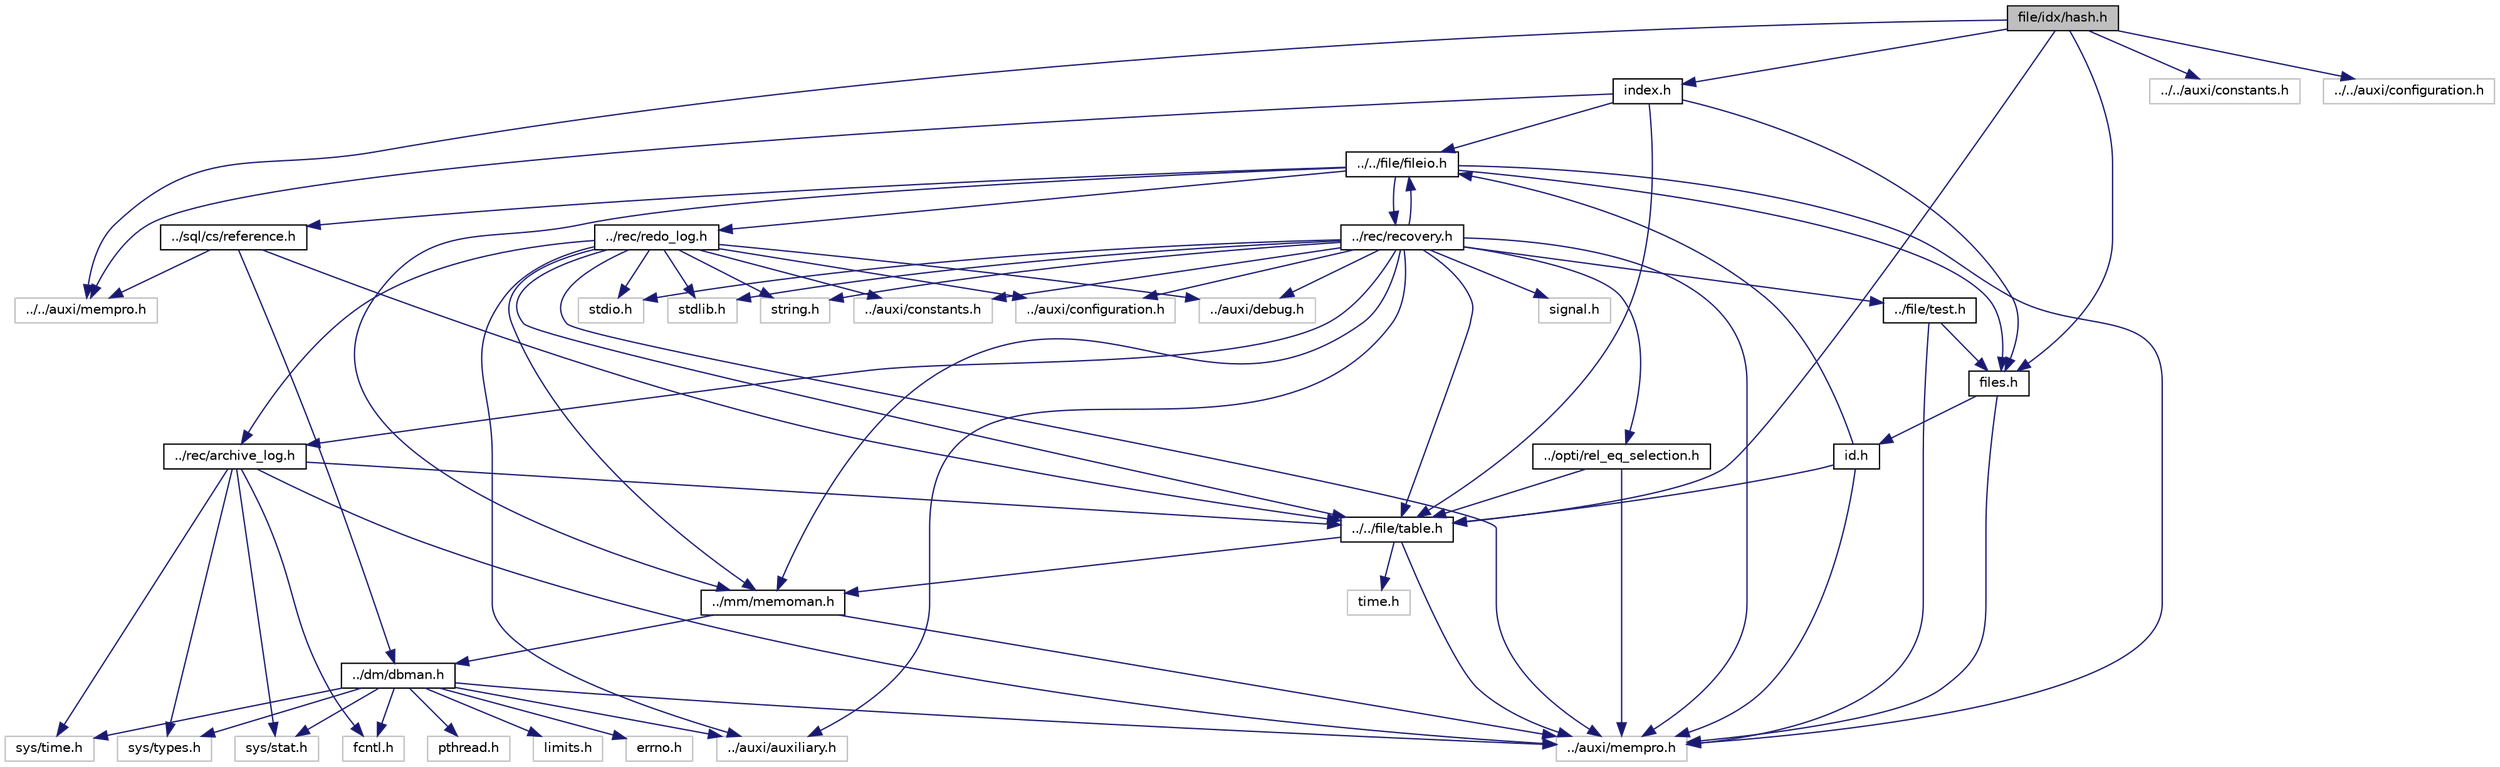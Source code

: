 digraph "file/idx/hash.h"
{
  bgcolor="transparent";
  edge [fontname="Helvetica",fontsize="10",labelfontname="Helvetica",labelfontsize="10"];
  node [fontname="Helvetica",fontsize="10",shape=record];
  Node1 [label="file/idx/hash.h",height=0.2,width=0.4,color="black", fillcolor="grey75", style="filled" fontcolor="black"];
  Node1 -> Node2 [color="midnightblue",fontsize="10",style="solid",fontname="Helvetica"];
  Node2 [label="index.h",height=0.2,width=0.4,color="black",URL="$index_8h.html"];
  Node2 -> Node3 [color="midnightblue",fontsize="10",style="solid",fontname="Helvetica"];
  Node3 [label="../../auxi/mempro.h",height=0.2,width=0.4,color="grey75"];
  Node2 -> Node4 [color="midnightblue",fontsize="10",style="solid",fontname="Helvetica"];
  Node4 [label="../../file/table.h",height=0.2,width=0.4,color="black",URL="$table_8h.html"];
  Node4 -> Node5 [color="midnightblue",fontsize="10",style="solid",fontname="Helvetica"];
  Node5 [label="../mm/memoman.h",height=0.2,width=0.4,color="black",URL="$memoman_8h.html"];
  Node5 -> Node6 [color="midnightblue",fontsize="10",style="solid",fontname="Helvetica"];
  Node6 [label="../dm/dbman.h",height=0.2,width=0.4,color="black",URL="$dbman_8h.html"];
  Node6 -> Node7 [color="midnightblue",fontsize="10",style="solid",fontname="Helvetica"];
  Node7 [label="../auxi/auxiliary.h",height=0.2,width=0.4,color="grey75"];
  Node6 -> Node8 [color="midnightblue",fontsize="10",style="solid",fontname="Helvetica"];
  Node8 [label="errno.h",height=0.2,width=0.4,color="grey75"];
  Node6 -> Node9 [color="midnightblue",fontsize="10",style="solid",fontname="Helvetica"];
  Node9 [label="pthread.h",height=0.2,width=0.4,color="grey75"];
  Node6 -> Node10 [color="midnightblue",fontsize="10",style="solid",fontname="Helvetica"];
  Node10 [label="sys/time.h",height=0.2,width=0.4,color="grey75"];
  Node6 -> Node11 [color="midnightblue",fontsize="10",style="solid",fontname="Helvetica"];
  Node11 [label="sys/types.h",height=0.2,width=0.4,color="grey75"];
  Node6 -> Node12 [color="midnightblue",fontsize="10",style="solid",fontname="Helvetica"];
  Node12 [label="sys/stat.h",height=0.2,width=0.4,color="grey75"];
  Node6 -> Node13 [color="midnightblue",fontsize="10",style="solid",fontname="Helvetica"];
  Node13 [label="fcntl.h",height=0.2,width=0.4,color="grey75"];
  Node6 -> Node14 [color="midnightblue",fontsize="10",style="solid",fontname="Helvetica"];
  Node14 [label="../auxi/mempro.h",height=0.2,width=0.4,color="grey75"];
  Node6 -> Node15 [color="midnightblue",fontsize="10",style="solid",fontname="Helvetica"];
  Node15 [label="limits.h",height=0.2,width=0.4,color="grey75"];
  Node5 -> Node14 [color="midnightblue",fontsize="10",style="solid",fontname="Helvetica"];
  Node4 -> Node14 [color="midnightblue",fontsize="10",style="solid",fontname="Helvetica"];
  Node4 -> Node16 [color="midnightblue",fontsize="10",style="solid",fontname="Helvetica"];
  Node16 [label="time.h",height=0.2,width=0.4,color="grey75"];
  Node2 -> Node17 [color="midnightblue",fontsize="10",style="solid",fontname="Helvetica"];
  Node17 [label="../../file/fileio.h",height=0.2,width=0.4,color="black",URL="$fileio_8h.html"];
  Node17 -> Node18 [color="midnightblue",fontsize="10",style="solid",fontname="Helvetica"];
  Node18 [label="../sql/cs/reference.h",height=0.2,width=0.4,color="black",URL="$reference_8h.html"];
  Node18 -> Node6 [color="midnightblue",fontsize="10",style="solid",fontname="Helvetica"];
  Node18 -> Node4 [color="midnightblue",fontsize="10",style="solid",fontname="Helvetica"];
  Node18 -> Node3 [color="midnightblue",fontsize="10",style="solid",fontname="Helvetica"];
  Node17 -> Node5 [color="midnightblue",fontsize="10",style="solid",fontname="Helvetica"];
  Node17 -> Node19 [color="midnightblue",fontsize="10",style="solid",fontname="Helvetica"];
  Node19 [label="../rec/recovery.h",height=0.2,width=0.4,color="black",URL="$recovery_8h_source.html"];
  Node19 -> Node7 [color="midnightblue",fontsize="10",style="solid",fontname="Helvetica"];
  Node19 -> Node5 [color="midnightblue",fontsize="10",style="solid",fontname="Helvetica"];
  Node19 -> Node20 [color="midnightblue",fontsize="10",style="solid",fontname="Helvetica"];
  Node20 [label="../auxi/constants.h",height=0.2,width=0.4,color="grey75"];
  Node19 -> Node21 [color="midnightblue",fontsize="10",style="solid",fontname="Helvetica"];
  Node21 [label="../auxi/configuration.h",height=0.2,width=0.4,color="grey75"];
  Node19 -> Node22 [color="midnightblue",fontsize="10",style="solid",fontname="Helvetica"];
  Node22 [label="../auxi/debug.h",height=0.2,width=0.4,color="grey75"];
  Node19 -> Node23 [color="midnightblue",fontsize="10",style="solid",fontname="Helvetica"];
  Node23 [label="../rec/archive_log.h",height=0.2,width=0.4,color="black",URL="$archive__log_8h.html"];
  Node23 -> Node4 [color="midnightblue",fontsize="10",style="solid",fontname="Helvetica"];
  Node23 -> Node10 [color="midnightblue",fontsize="10",style="solid",fontname="Helvetica"];
  Node23 -> Node11 [color="midnightblue",fontsize="10",style="solid",fontname="Helvetica"];
  Node23 -> Node12 [color="midnightblue",fontsize="10",style="solid",fontname="Helvetica"];
  Node23 -> Node13 [color="midnightblue",fontsize="10",style="solid",fontname="Helvetica"];
  Node23 -> Node14 [color="midnightblue",fontsize="10",style="solid",fontname="Helvetica"];
  Node19 -> Node4 [color="midnightblue",fontsize="10",style="solid",fontname="Helvetica"];
  Node19 -> Node17 [color="midnightblue",fontsize="10",style="solid",fontname="Helvetica"];
  Node19 -> Node24 [color="midnightblue",fontsize="10",style="solid",fontname="Helvetica"];
  Node24 [label="../file/test.h",height=0.2,width=0.4,color="black",URL="$test_8h.html"];
  Node24 -> Node25 [color="midnightblue",fontsize="10",style="solid",fontname="Helvetica"];
  Node25 [label="files.h",height=0.2,width=0.4,color="black",URL="$files_8h.html"];
  Node25 -> Node26 [color="midnightblue",fontsize="10",style="solid",fontname="Helvetica"];
  Node26 [label="id.h",height=0.2,width=0.4,color="black",URL="$id_8h.html"];
  Node26 -> Node4 [color="midnightblue",fontsize="10",style="solid",fontname="Helvetica"];
  Node26 -> Node17 [color="midnightblue",fontsize="10",style="solid",fontname="Helvetica"];
  Node26 -> Node14 [color="midnightblue",fontsize="10",style="solid",fontname="Helvetica"];
  Node25 -> Node14 [color="midnightblue",fontsize="10",style="solid",fontname="Helvetica"];
  Node24 -> Node14 [color="midnightblue",fontsize="10",style="solid",fontname="Helvetica"];
  Node19 -> Node27 [color="midnightblue",fontsize="10",style="solid",fontname="Helvetica"];
  Node27 [label="../opti/rel_eq_selection.h",height=0.2,width=0.4,color="black",URL="$rel__eq__selection_8h.html"];
  Node27 -> Node4 [color="midnightblue",fontsize="10",style="solid",fontname="Helvetica"];
  Node27 -> Node14 [color="midnightblue",fontsize="10",style="solid",fontname="Helvetica"];
  Node19 -> Node14 [color="midnightblue",fontsize="10",style="solid",fontname="Helvetica"];
  Node19 -> Node28 [color="midnightblue",fontsize="10",style="solid",fontname="Helvetica"];
  Node28 [label="stdio.h",height=0.2,width=0.4,color="grey75"];
  Node19 -> Node29 [color="midnightblue",fontsize="10",style="solid",fontname="Helvetica"];
  Node29 [label="stdlib.h",height=0.2,width=0.4,color="grey75"];
  Node19 -> Node30 [color="midnightblue",fontsize="10",style="solid",fontname="Helvetica"];
  Node30 [label="string.h",height=0.2,width=0.4,color="grey75"];
  Node19 -> Node31 [color="midnightblue",fontsize="10",style="solid",fontname="Helvetica"];
  Node31 [label="signal.h",height=0.2,width=0.4,color="grey75"];
  Node17 -> Node32 [color="midnightblue",fontsize="10",style="solid",fontname="Helvetica"];
  Node32 [label="../rec/redo_log.h",height=0.2,width=0.4,color="black",URL="$redo__log_8h_source.html"];
  Node32 -> Node7 [color="midnightblue",fontsize="10",style="solid",fontname="Helvetica"];
  Node32 -> Node5 [color="midnightblue",fontsize="10",style="solid",fontname="Helvetica"];
  Node32 -> Node20 [color="midnightblue",fontsize="10",style="solid",fontname="Helvetica"];
  Node32 -> Node21 [color="midnightblue",fontsize="10",style="solid",fontname="Helvetica"];
  Node32 -> Node22 [color="midnightblue",fontsize="10",style="solid",fontname="Helvetica"];
  Node32 -> Node23 [color="midnightblue",fontsize="10",style="solid",fontname="Helvetica"];
  Node32 -> Node4 [color="midnightblue",fontsize="10",style="solid",fontname="Helvetica"];
  Node32 -> Node14 [color="midnightblue",fontsize="10",style="solid",fontname="Helvetica"];
  Node32 -> Node28 [color="midnightblue",fontsize="10",style="solid",fontname="Helvetica"];
  Node32 -> Node29 [color="midnightblue",fontsize="10",style="solid",fontname="Helvetica"];
  Node32 -> Node30 [color="midnightblue",fontsize="10",style="solid",fontname="Helvetica"];
  Node17 -> Node25 [color="midnightblue",fontsize="10",style="solid",fontname="Helvetica"];
  Node17 -> Node14 [color="midnightblue",fontsize="10",style="solid",fontname="Helvetica"];
  Node2 -> Node25 [color="midnightblue",fontsize="10",style="solid",fontname="Helvetica"];
  Node1 -> Node4 [color="midnightblue",fontsize="10",style="solid",fontname="Helvetica"];
  Node1 -> Node33 [color="midnightblue",fontsize="10",style="solid",fontname="Helvetica"];
  Node33 [label="../../auxi/constants.h",height=0.2,width=0.4,color="grey75"];
  Node1 -> Node34 [color="midnightblue",fontsize="10",style="solid",fontname="Helvetica"];
  Node34 [label="../../auxi/configuration.h",height=0.2,width=0.4,color="grey75"];
  Node1 -> Node25 [color="midnightblue",fontsize="10",style="solid",fontname="Helvetica"];
  Node1 -> Node3 [color="midnightblue",fontsize="10",style="solid",fontname="Helvetica"];
}
